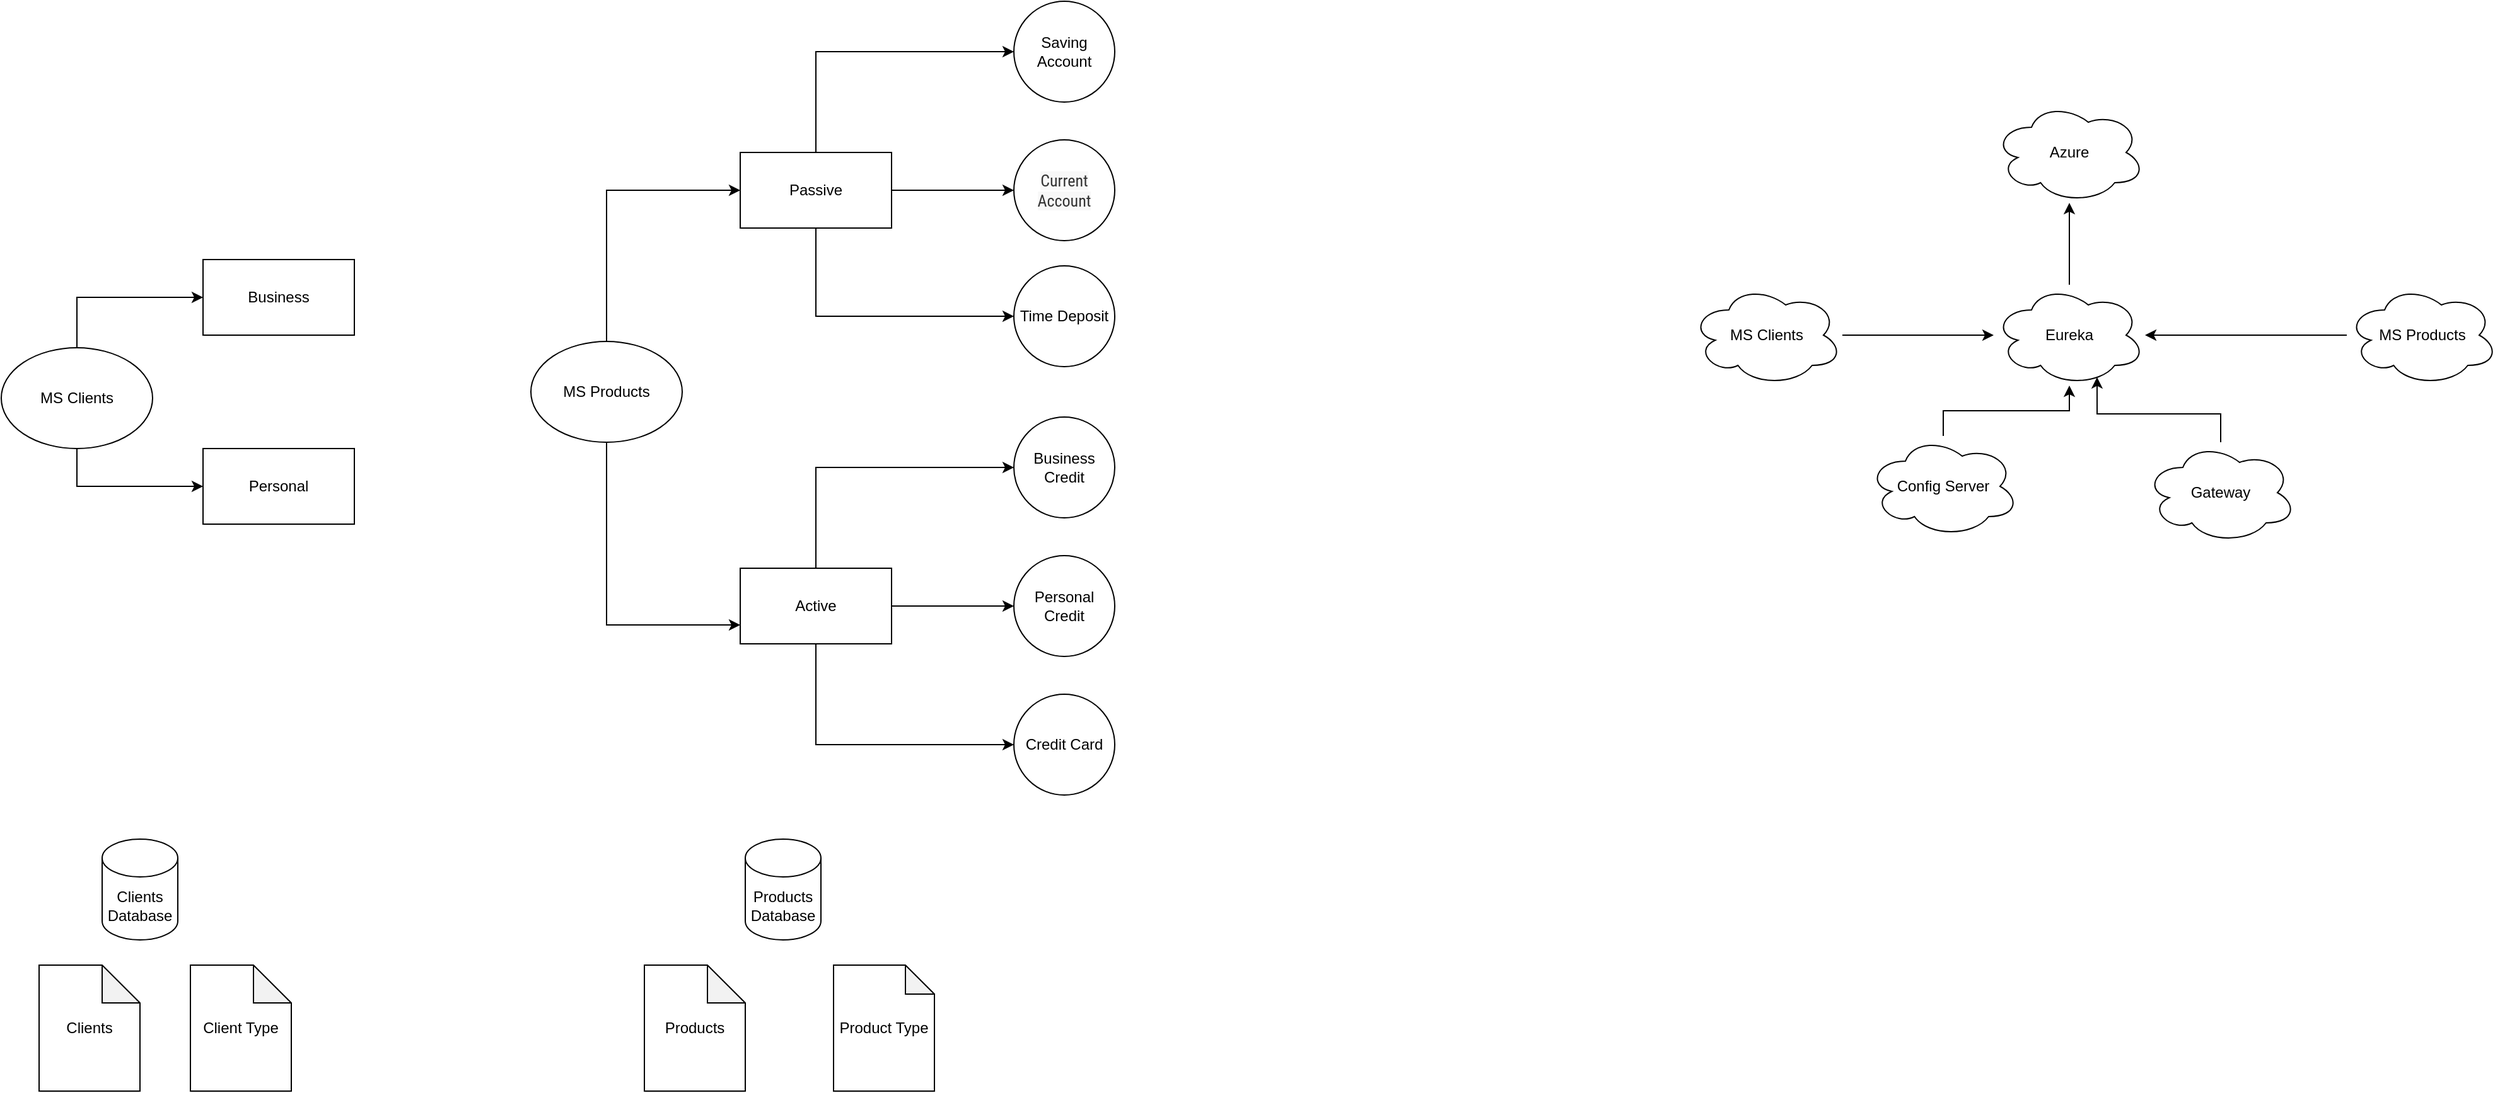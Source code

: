 <mxfile version="17.0.0" type="github">
  <diagram id="Hv8dIByFQF0DWqGsEmNq" name="Page-1">
    <mxGraphModel dx="1564" dy="3274" grid="1" gridSize="10" guides="1" tooltips="1" connect="1" arrows="1" fold="1" page="1" pageScale="1" pageWidth="827" pageHeight="1169" math="0" shadow="0">
      <root>
        <mxCell id="0" />
        <mxCell id="1" parent="0" />
        <mxCell id="MTAutb3jexkhbd_ZXgUe-5" style="edgeStyle=orthogonalEdgeStyle;rounded=0;orthogonalLoop=1;jettySize=auto;html=1;exitX=0.5;exitY=0;exitDx=0;exitDy=0;entryX=0;entryY=0.5;entryDx=0;entryDy=0;" edge="1" parent="1" source="MTAutb3jexkhbd_ZXgUe-2" target="MTAutb3jexkhbd_ZXgUe-3">
          <mxGeometry relative="1" as="geometry" />
        </mxCell>
        <mxCell id="MTAutb3jexkhbd_ZXgUe-6" style="edgeStyle=orthogonalEdgeStyle;rounded=0;orthogonalLoop=1;jettySize=auto;html=1;exitX=0.5;exitY=1;exitDx=0;exitDy=0;" edge="1" parent="1" source="MTAutb3jexkhbd_ZXgUe-2" target="MTAutb3jexkhbd_ZXgUe-4">
          <mxGeometry relative="1" as="geometry" />
        </mxCell>
        <mxCell id="MTAutb3jexkhbd_ZXgUe-2" value="MS Clients" style="ellipse;whiteSpace=wrap;html=1;" vertex="1" parent="1">
          <mxGeometry x="50" y="-1050" width="120" height="80" as="geometry" />
        </mxCell>
        <mxCell id="MTAutb3jexkhbd_ZXgUe-3" value="Business" style="rounded=0;whiteSpace=wrap;html=1;" vertex="1" parent="1">
          <mxGeometry x="210" y="-1120" width="120" height="60" as="geometry" />
        </mxCell>
        <mxCell id="MTAutb3jexkhbd_ZXgUe-4" value="Personal" style="rounded=0;whiteSpace=wrap;html=1;" vertex="1" parent="1">
          <mxGeometry x="210" y="-970" width="120" height="60" as="geometry" />
        </mxCell>
        <mxCell id="MTAutb3jexkhbd_ZXgUe-11" style="edgeStyle=orthogonalEdgeStyle;rounded=0;orthogonalLoop=1;jettySize=auto;html=1;entryX=0;entryY=0.5;entryDx=0;entryDy=0;exitX=0.5;exitY=0;exitDx=0;exitDy=0;" edge="1" parent="1" source="MTAutb3jexkhbd_ZXgUe-7" target="MTAutb3jexkhbd_ZXgUe-9">
          <mxGeometry relative="1" as="geometry" />
        </mxCell>
        <mxCell id="MTAutb3jexkhbd_ZXgUe-12" style="edgeStyle=orthogonalEdgeStyle;rounded=0;orthogonalLoop=1;jettySize=auto;html=1;exitX=0.5;exitY=1;exitDx=0;exitDy=0;entryX=0;entryY=0.75;entryDx=0;entryDy=0;" edge="1" parent="1" source="MTAutb3jexkhbd_ZXgUe-7" target="MTAutb3jexkhbd_ZXgUe-10">
          <mxGeometry relative="1" as="geometry" />
        </mxCell>
        <mxCell id="MTAutb3jexkhbd_ZXgUe-7" value="MS Products" style="ellipse;whiteSpace=wrap;html=1;" vertex="1" parent="1">
          <mxGeometry x="470" y="-1055" width="120" height="80" as="geometry" />
        </mxCell>
        <mxCell id="MTAutb3jexkhbd_ZXgUe-21" style="edgeStyle=orthogonalEdgeStyle;rounded=0;orthogonalLoop=1;jettySize=auto;html=1;" edge="1" parent="1" source="MTAutb3jexkhbd_ZXgUe-9" target="MTAutb3jexkhbd_ZXgUe-19">
          <mxGeometry relative="1" as="geometry" />
        </mxCell>
        <mxCell id="MTAutb3jexkhbd_ZXgUe-22" style="edgeStyle=orthogonalEdgeStyle;rounded=0;orthogonalLoop=1;jettySize=auto;html=1;exitX=0.5;exitY=0;exitDx=0;exitDy=0;entryX=0;entryY=0.5;entryDx=0;entryDy=0;" edge="1" parent="1" source="MTAutb3jexkhbd_ZXgUe-9" target="MTAutb3jexkhbd_ZXgUe-18">
          <mxGeometry relative="1" as="geometry" />
        </mxCell>
        <mxCell id="MTAutb3jexkhbd_ZXgUe-23" style="edgeStyle=orthogonalEdgeStyle;rounded=0;orthogonalLoop=1;jettySize=auto;html=1;entryX=0;entryY=0.5;entryDx=0;entryDy=0;exitX=0.5;exitY=1;exitDx=0;exitDy=0;" edge="1" parent="1" source="MTAutb3jexkhbd_ZXgUe-9" target="MTAutb3jexkhbd_ZXgUe-20">
          <mxGeometry relative="1" as="geometry" />
        </mxCell>
        <mxCell id="MTAutb3jexkhbd_ZXgUe-9" value="Passive" style="rounded=0;whiteSpace=wrap;html=1;" vertex="1" parent="1">
          <mxGeometry x="636" y="-1205" width="120" height="60" as="geometry" />
        </mxCell>
        <mxCell id="MTAutb3jexkhbd_ZXgUe-27" style="edgeStyle=orthogonalEdgeStyle;rounded=0;orthogonalLoop=1;jettySize=auto;html=1;" edge="1" parent="1" source="MTAutb3jexkhbd_ZXgUe-10" target="MTAutb3jexkhbd_ZXgUe-25">
          <mxGeometry relative="1" as="geometry" />
        </mxCell>
        <mxCell id="MTAutb3jexkhbd_ZXgUe-28" style="edgeStyle=orthogonalEdgeStyle;rounded=0;orthogonalLoop=1;jettySize=auto;html=1;entryX=0;entryY=0.5;entryDx=0;entryDy=0;exitX=0.5;exitY=0;exitDx=0;exitDy=0;" edge="1" parent="1" source="MTAutb3jexkhbd_ZXgUe-10" target="MTAutb3jexkhbd_ZXgUe-24">
          <mxGeometry relative="1" as="geometry" />
        </mxCell>
        <mxCell id="MTAutb3jexkhbd_ZXgUe-29" style="edgeStyle=orthogonalEdgeStyle;rounded=0;orthogonalLoop=1;jettySize=auto;html=1;exitX=0.5;exitY=1;exitDx=0;exitDy=0;entryX=0;entryY=0.5;entryDx=0;entryDy=0;" edge="1" parent="1" source="MTAutb3jexkhbd_ZXgUe-10" target="MTAutb3jexkhbd_ZXgUe-26">
          <mxGeometry relative="1" as="geometry" />
        </mxCell>
        <mxCell id="MTAutb3jexkhbd_ZXgUe-10" value="Active" style="rounded=0;whiteSpace=wrap;html=1;" vertex="1" parent="1">
          <mxGeometry x="636" y="-875" width="120" height="60" as="geometry" />
        </mxCell>
        <mxCell id="MTAutb3jexkhbd_ZXgUe-18" value="&lt;span&gt;Saving Account&lt;/span&gt;" style="ellipse;whiteSpace=wrap;html=1;aspect=fixed;" vertex="1" parent="1">
          <mxGeometry x="853" y="-1325" width="80" height="80" as="geometry" />
        </mxCell>
        <mxCell id="MTAutb3jexkhbd_ZXgUe-19" value="&lt;span style=&quot;color: rgb(51 , 51 , 51) ; font-family: &amp;#34;avenir next&amp;#34; , &amp;#34;roboto condensed&amp;#34; , &amp;#34;arial&amp;#34; , sans-serif ; font-size: 13px ; background-color: rgb(248 , 248 , 248)&quot;&gt;Current Account&lt;/span&gt;" style="ellipse;whiteSpace=wrap;html=1;aspect=fixed;" vertex="1" parent="1">
          <mxGeometry x="853" y="-1215" width="80" height="80" as="geometry" />
        </mxCell>
        <mxCell id="MTAutb3jexkhbd_ZXgUe-20" value="&lt;span&gt;Time Deposit&lt;/span&gt;" style="ellipse;whiteSpace=wrap;html=1;aspect=fixed;" vertex="1" parent="1">
          <mxGeometry x="853" y="-1115" width="80" height="80" as="geometry" />
        </mxCell>
        <mxCell id="MTAutb3jexkhbd_ZXgUe-24" value="Business Credit" style="ellipse;whiteSpace=wrap;html=1;aspect=fixed;" vertex="1" parent="1">
          <mxGeometry x="853" y="-995" width="80" height="80" as="geometry" />
        </mxCell>
        <mxCell id="MTAutb3jexkhbd_ZXgUe-25" value="Personal Credit" style="ellipse;whiteSpace=wrap;html=1;aspect=fixed;" vertex="1" parent="1">
          <mxGeometry x="853" y="-885" width="80" height="80" as="geometry" />
        </mxCell>
        <mxCell id="MTAutb3jexkhbd_ZXgUe-26" value="Credit Card" style="ellipse;whiteSpace=wrap;html=1;aspect=fixed;" vertex="1" parent="1">
          <mxGeometry x="853" y="-775" width="80" height="80" as="geometry" />
        </mxCell>
        <mxCell id="MTAutb3jexkhbd_ZXgUe-30" value="Clients Database" style="shape=cylinder3;whiteSpace=wrap;html=1;boundedLbl=1;backgroundOutline=1;size=15;" vertex="1" parent="1">
          <mxGeometry x="130" y="-660" width="60" height="80" as="geometry" />
        </mxCell>
        <mxCell id="MTAutb3jexkhbd_ZXgUe-31" value="Products Database" style="shape=cylinder3;whiteSpace=wrap;html=1;boundedLbl=1;backgroundOutline=1;size=15;" vertex="1" parent="1">
          <mxGeometry x="640" y="-660" width="60" height="80" as="geometry" />
        </mxCell>
        <mxCell id="MTAutb3jexkhbd_ZXgUe-35" value="Clients" style="shape=note;whiteSpace=wrap;html=1;backgroundOutline=1;darkOpacity=0.05;" vertex="1" parent="1">
          <mxGeometry x="80" y="-560" width="80" height="100" as="geometry" />
        </mxCell>
        <mxCell id="MTAutb3jexkhbd_ZXgUe-36" value="Client Type" style="shape=note;whiteSpace=wrap;html=1;backgroundOutline=1;darkOpacity=0.05;" vertex="1" parent="1">
          <mxGeometry x="200" y="-560" width="80" height="100" as="geometry" />
        </mxCell>
        <mxCell id="MTAutb3jexkhbd_ZXgUe-38" value="Products" style="shape=note;whiteSpace=wrap;html=1;backgroundOutline=1;darkOpacity=0.05;" vertex="1" parent="1">
          <mxGeometry x="560" y="-560" width="80" height="100" as="geometry" />
        </mxCell>
        <mxCell id="MTAutb3jexkhbd_ZXgUe-39" value="Product Type" style="shape=note;whiteSpace=wrap;html=1;backgroundOutline=1;darkOpacity=0.05;size=23;" vertex="1" parent="1">
          <mxGeometry x="710" y="-560" width="80" height="100" as="geometry" />
        </mxCell>
        <mxCell id="MTAutb3jexkhbd_ZXgUe-51" style="edgeStyle=orthogonalEdgeStyle;rounded=0;orthogonalLoop=1;jettySize=auto;html=1;" edge="1" parent="1" source="MTAutb3jexkhbd_ZXgUe-41" target="MTAutb3jexkhbd_ZXgUe-49">
          <mxGeometry relative="1" as="geometry" />
        </mxCell>
        <mxCell id="MTAutb3jexkhbd_ZXgUe-41" value="Eureka" style="ellipse;shape=cloud;whiteSpace=wrap;html=1;" vertex="1" parent="1">
          <mxGeometry x="1630" y="-1100" width="120" height="80" as="geometry" />
        </mxCell>
        <mxCell id="MTAutb3jexkhbd_ZXgUe-48" style="edgeStyle=orthogonalEdgeStyle;rounded=0;orthogonalLoop=1;jettySize=auto;html=1;" edge="1" parent="1" source="MTAutb3jexkhbd_ZXgUe-42" target="MTAutb3jexkhbd_ZXgUe-41">
          <mxGeometry relative="1" as="geometry" />
        </mxCell>
        <mxCell id="MTAutb3jexkhbd_ZXgUe-42" value="Config Server" style="ellipse;shape=cloud;whiteSpace=wrap;html=1;" vertex="1" parent="1">
          <mxGeometry x="1530" y="-980" width="120" height="80" as="geometry" />
        </mxCell>
        <mxCell id="MTAutb3jexkhbd_ZXgUe-47" style="edgeStyle=orthogonalEdgeStyle;rounded=0;orthogonalLoop=1;jettySize=auto;html=1;entryX=0.683;entryY=0.917;entryDx=0;entryDy=0;entryPerimeter=0;" edge="1" parent="1" source="MTAutb3jexkhbd_ZXgUe-43" target="MTAutb3jexkhbd_ZXgUe-41">
          <mxGeometry relative="1" as="geometry" />
        </mxCell>
        <mxCell id="MTAutb3jexkhbd_ZXgUe-43" value="Gateway" style="ellipse;shape=cloud;whiteSpace=wrap;html=1;" vertex="1" parent="1">
          <mxGeometry x="1750" y="-975" width="120" height="80" as="geometry" />
        </mxCell>
        <mxCell id="MTAutb3jexkhbd_ZXgUe-49" value="Azure" style="ellipse;shape=cloud;whiteSpace=wrap;html=1;" vertex="1" parent="1">
          <mxGeometry x="1630" y="-1245" width="120" height="80" as="geometry" />
        </mxCell>
        <mxCell id="MTAutb3jexkhbd_ZXgUe-59" style="edgeStyle=orthogonalEdgeStyle;rounded=0;orthogonalLoop=1;jettySize=auto;html=1;" edge="1" parent="1" source="MTAutb3jexkhbd_ZXgUe-52" target="MTAutb3jexkhbd_ZXgUe-41">
          <mxGeometry relative="1" as="geometry" />
        </mxCell>
        <mxCell id="MTAutb3jexkhbd_ZXgUe-52" value="MS Clients" style="ellipse;shape=cloud;whiteSpace=wrap;html=1;" vertex="1" parent="1">
          <mxGeometry x="1390" y="-1100" width="120" height="80" as="geometry" />
        </mxCell>
        <mxCell id="MTAutb3jexkhbd_ZXgUe-61" style="edgeStyle=orthogonalEdgeStyle;rounded=0;orthogonalLoop=1;jettySize=auto;html=1;" edge="1" parent="1" source="MTAutb3jexkhbd_ZXgUe-53" target="MTAutb3jexkhbd_ZXgUe-41">
          <mxGeometry relative="1" as="geometry" />
        </mxCell>
        <mxCell id="MTAutb3jexkhbd_ZXgUe-53" value="MS Products" style="ellipse;shape=cloud;whiteSpace=wrap;html=1;" vertex="1" parent="1">
          <mxGeometry x="1910" y="-1100" width="120" height="80" as="geometry" />
        </mxCell>
      </root>
    </mxGraphModel>
  </diagram>
</mxfile>
